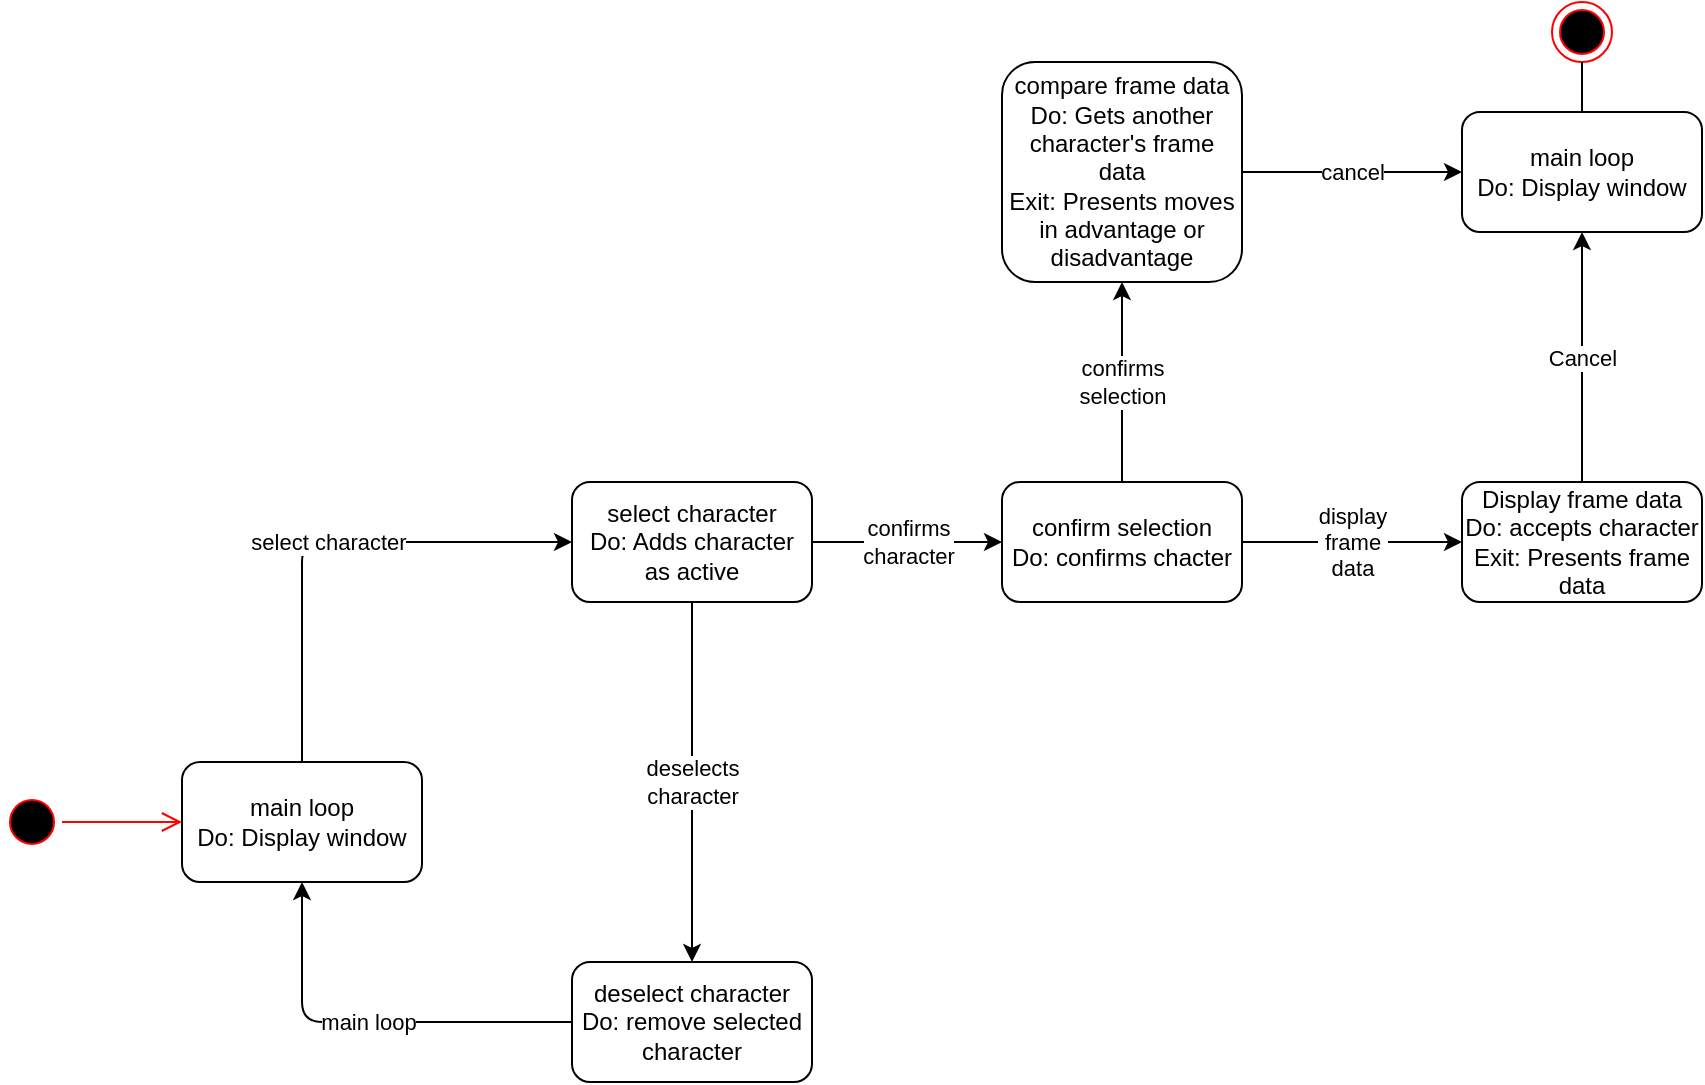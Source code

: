 <mxfile version="14.4.4" type="github">
  <diagram id="p1HwpaPiURgq5xcNBtSN" name="Page-1">
    <mxGraphModel dx="2048" dy="1127" grid="1" gridSize="10" guides="1" tooltips="1" connect="1" arrows="1" fold="1" page="1" pageScale="1" pageWidth="850" pageHeight="1100" math="0" shadow="0">
      <root>
        <mxCell id="0" />
        <mxCell id="1" parent="0" />
        <mxCell id="B3SrxPSJUMrCuxgA74LO-1" value="&lt;div&gt;main loop&lt;/div&gt;&lt;div&gt;Do: Display window&lt;br&gt;&lt;/div&gt;" style="rounded=1;whiteSpace=wrap;html=1;" parent="1" vertex="1">
          <mxGeometry x="110" y="520" width="120" height="60" as="geometry" />
        </mxCell>
        <mxCell id="B3SrxPSJUMrCuxgA74LO-6" value="" style="ellipse;html=1;shape=startState;fillColor=#000000;strokeColor=#ff0000;" parent="1" vertex="1">
          <mxGeometry x="20" y="535" width="30" height="30" as="geometry" />
        </mxCell>
        <mxCell id="B3SrxPSJUMrCuxgA74LO-7" value="" style="edgeStyle=orthogonalEdgeStyle;html=1;verticalAlign=bottom;endArrow=open;endSize=8;strokeColor=#ff0000;" parent="1" source="B3SrxPSJUMrCuxgA74LO-6" edge="1">
          <mxGeometry relative="1" as="geometry">
            <mxPoint x="110" y="550" as="targetPoint" />
          </mxGeometry>
        </mxCell>
        <mxCell id="B3SrxPSJUMrCuxgA74LO-8" value="&lt;div&gt;select character&lt;/div&gt;&lt;div&gt;Do: Adds character as active&lt;br&gt;&lt;/div&gt;" style="rounded=1;whiteSpace=wrap;html=1;" parent="1" vertex="1">
          <mxGeometry x="305" y="380" width="120" height="60" as="geometry" />
        </mxCell>
        <mxCell id="B3SrxPSJUMrCuxgA74LO-9" value="&lt;div&gt;deselect character&lt;/div&gt;&lt;div&gt;Do: remove selected character&lt;br&gt;&lt;/div&gt;" style="rounded=1;whiteSpace=wrap;html=1;" parent="1" vertex="1">
          <mxGeometry x="305" y="620" width="120" height="60" as="geometry" />
        </mxCell>
        <mxCell id="B3SrxPSJUMrCuxgA74LO-10" value="&lt;div&gt;compare frame data&lt;/div&gt;&lt;div&gt;Do: Gets another character&#39;s frame data&lt;/div&gt;&lt;div&gt;Exit: Presents moves in advantage or disadvantage&lt;br&gt;&lt;/div&gt;" style="rounded=1;whiteSpace=wrap;html=1;" parent="1" vertex="1">
          <mxGeometry x="520" y="170" width="120" height="110" as="geometry" />
        </mxCell>
        <mxCell id="B3SrxPSJUMrCuxgA74LO-14" value="&lt;div&gt;confirm selection&lt;/div&gt;&lt;div&gt;Do: confirms chacter&lt;br&gt;&lt;/div&gt;" style="rounded=1;whiteSpace=wrap;html=1;" parent="1" vertex="1">
          <mxGeometry x="520" y="380" width="120" height="60" as="geometry" />
        </mxCell>
        <mxCell id="B3SrxPSJUMrCuxgA74LO-16" value="&lt;div&gt;main loop&lt;/div&gt;&lt;div&gt;Do: Display window&lt;br&gt;&lt;/div&gt;" style="rounded=1;whiteSpace=wrap;html=1;" parent="1" vertex="1">
          <mxGeometry x="750" y="195" width="120" height="60" as="geometry" />
        </mxCell>
        <mxCell id="B3SrxPSJUMrCuxgA74LO-17" value="&lt;div&gt;Display frame data&lt;/div&gt;&lt;div&gt;Do: accepts character&lt;/div&gt;&lt;div&gt;Exit: Presents frame data&lt;br&gt;&lt;/div&gt;" style="rounded=1;whiteSpace=wrap;html=1;" parent="1" vertex="1">
          <mxGeometry x="750" y="380" width="120" height="60" as="geometry" />
        </mxCell>
        <mxCell id="B3SrxPSJUMrCuxgA74LO-18" value="" style="endArrow=classic;html=1;exitX=0.5;exitY=0;exitDx=0;exitDy=0;entryX=0;entryY=0.5;entryDx=0;entryDy=0;" parent="1" source="B3SrxPSJUMrCuxgA74LO-1" target="B3SrxPSJUMrCuxgA74LO-8" edge="1">
          <mxGeometry relative="1" as="geometry">
            <mxPoint x="150" y="400" as="sourcePoint" />
            <mxPoint x="250" y="400" as="targetPoint" />
            <Array as="points">
              <mxPoint x="170" y="410" />
            </Array>
          </mxGeometry>
        </mxCell>
        <mxCell id="B3SrxPSJUMrCuxgA74LO-19" value="select character" style="edgeLabel;resizable=0;html=1;align=center;verticalAlign=middle;" parent="B3SrxPSJUMrCuxgA74LO-18" connectable="0" vertex="1">
          <mxGeometry relative="1" as="geometry" />
        </mxCell>
        <mxCell id="B3SrxPSJUMrCuxgA74LO-20" value="" style="endArrow=classic;html=1;exitX=0;exitY=0.5;exitDx=0;exitDy=0;entryX=0.5;entryY=1;entryDx=0;entryDy=0;" parent="1" source="B3SrxPSJUMrCuxgA74LO-9" target="B3SrxPSJUMrCuxgA74LO-1" edge="1">
          <mxGeometry relative="1" as="geometry">
            <mxPoint x="340" y="570" as="sourcePoint" />
            <mxPoint x="440" y="570" as="targetPoint" />
            <Array as="points">
              <mxPoint x="170" y="650" />
            </Array>
          </mxGeometry>
        </mxCell>
        <mxCell id="B3SrxPSJUMrCuxgA74LO-21" value="main loop" style="edgeLabel;resizable=0;html=1;align=center;verticalAlign=middle;" parent="B3SrxPSJUMrCuxgA74LO-20" connectable="0" vertex="1">
          <mxGeometry relative="1" as="geometry" />
        </mxCell>
        <mxCell id="B3SrxPSJUMrCuxgA74LO-26" value="" style="endArrow=classic;html=1;exitX=1;exitY=0.5;exitDx=0;exitDy=0;entryX=0;entryY=0.5;entryDx=0;entryDy=0;" parent="1" source="B3SrxPSJUMrCuxgA74LO-8" target="B3SrxPSJUMrCuxgA74LO-14" edge="1">
          <mxGeometry relative="1" as="geometry">
            <mxPoint x="340" y="570" as="sourcePoint" />
            <mxPoint x="440" y="570" as="targetPoint" />
          </mxGeometry>
        </mxCell>
        <mxCell id="B3SrxPSJUMrCuxgA74LO-27" value="&lt;div&gt;confirms&lt;/div&gt;&lt;div&gt;character&lt;br&gt;&lt;/div&gt;" style="edgeLabel;resizable=0;html=1;align=center;verticalAlign=middle;" parent="B3SrxPSJUMrCuxgA74LO-26" connectable="0" vertex="1">
          <mxGeometry relative="1" as="geometry" />
        </mxCell>
        <mxCell id="B3SrxPSJUMrCuxgA74LO-28" value="" style="endArrow=classic;html=1;exitX=0.5;exitY=1;exitDx=0;exitDy=0;entryX=0.5;entryY=0;entryDx=0;entryDy=0;" parent="1" source="B3SrxPSJUMrCuxgA74LO-8" target="B3SrxPSJUMrCuxgA74LO-9" edge="1">
          <mxGeometry relative="1" as="geometry">
            <mxPoint x="420" y="570" as="sourcePoint" />
            <mxPoint x="520" y="570" as="targetPoint" />
          </mxGeometry>
        </mxCell>
        <mxCell id="B3SrxPSJUMrCuxgA74LO-29" value="&lt;div&gt;deselects&lt;/div&gt;&lt;div&gt;character&lt;br&gt;&lt;/div&gt;" style="edgeLabel;resizable=0;html=1;align=center;verticalAlign=middle;" parent="B3SrxPSJUMrCuxgA74LO-28" connectable="0" vertex="1">
          <mxGeometry relative="1" as="geometry" />
        </mxCell>
        <mxCell id="B3SrxPSJUMrCuxgA74LO-30" value="" style="endArrow=classic;html=1;exitX=1;exitY=0.5;exitDx=0;exitDy=0;entryX=0;entryY=0.5;entryDx=0;entryDy=0;" parent="1" source="B3SrxPSJUMrCuxgA74LO-14" target="B3SrxPSJUMrCuxgA74LO-17" edge="1">
          <mxGeometry relative="1" as="geometry">
            <mxPoint x="640" y="600" as="sourcePoint" />
            <mxPoint x="740" y="600" as="targetPoint" />
          </mxGeometry>
        </mxCell>
        <mxCell id="B3SrxPSJUMrCuxgA74LO-31" value="&lt;div&gt;display&lt;/div&gt;&lt;div&gt;frame&lt;/div&gt;&lt;div&gt;data&lt;br&gt;&lt;/div&gt;" style="edgeLabel;resizable=0;html=1;align=center;verticalAlign=middle;" parent="B3SrxPSJUMrCuxgA74LO-30" connectable="0" vertex="1">
          <mxGeometry relative="1" as="geometry" />
        </mxCell>
        <mxCell id="B3SrxPSJUMrCuxgA74LO-32" value="" style="endArrow=classic;html=1;exitX=1;exitY=0.5;exitDx=0;exitDy=0;entryX=0;entryY=0.5;entryDx=0;entryDy=0;" parent="1" source="B3SrxPSJUMrCuxgA74LO-10" target="B3SrxPSJUMrCuxgA74LO-16" edge="1">
          <mxGeometry relative="1" as="geometry">
            <mxPoint x="650" y="250" as="sourcePoint" />
            <mxPoint x="750" y="250" as="targetPoint" />
          </mxGeometry>
        </mxCell>
        <mxCell id="B3SrxPSJUMrCuxgA74LO-33" value="cancel" style="edgeLabel;resizable=0;html=1;align=center;verticalAlign=middle;" parent="B3SrxPSJUMrCuxgA74LO-32" connectable="0" vertex="1">
          <mxGeometry relative="1" as="geometry" />
        </mxCell>
        <mxCell id="B3SrxPSJUMrCuxgA74LO-34" value="" style="endArrow=classic;html=1;exitX=0.5;exitY=0;exitDx=0;exitDy=0;entryX=0.5;entryY=1;entryDx=0;entryDy=0;" parent="1" source="B3SrxPSJUMrCuxgA74LO-17" target="B3SrxPSJUMrCuxgA74LO-16" edge="1">
          <mxGeometry relative="1" as="geometry">
            <mxPoint x="700" y="570" as="sourcePoint" />
            <mxPoint x="800" y="570" as="targetPoint" />
          </mxGeometry>
        </mxCell>
        <mxCell id="B3SrxPSJUMrCuxgA74LO-35" value="Cancel" style="edgeLabel;resizable=0;html=1;align=center;verticalAlign=middle;" parent="B3SrxPSJUMrCuxgA74LO-34" connectable="0" vertex="1">
          <mxGeometry relative="1" as="geometry" />
        </mxCell>
        <mxCell id="IelnZsjYayjggmjXbFXl-1" value="" style="endArrow=classic;html=1;exitX=0.5;exitY=0;exitDx=0;exitDy=0;entryX=0.5;entryY=1;entryDx=0;entryDy=0;" edge="1" parent="1" source="B3SrxPSJUMrCuxgA74LO-14" target="B3SrxPSJUMrCuxgA74LO-10">
          <mxGeometry relative="1" as="geometry">
            <mxPoint x="800" y="570" as="sourcePoint" />
            <mxPoint x="900" y="570" as="targetPoint" />
          </mxGeometry>
        </mxCell>
        <mxCell id="IelnZsjYayjggmjXbFXl-2" value="&lt;div&gt;confirms&lt;/div&gt;&lt;div&gt;selection&lt;/div&gt;" style="edgeLabel;resizable=0;html=1;align=center;verticalAlign=middle;" connectable="0" vertex="1" parent="IelnZsjYayjggmjXbFXl-1">
          <mxGeometry relative="1" as="geometry" />
        </mxCell>
        <mxCell id="IelnZsjYayjggmjXbFXl-3" value="" style="ellipse;html=1;shape=endState;fillColor=#000000;strokeColor=#ff0000;" vertex="1" parent="1">
          <mxGeometry x="795" y="140" width="30" height="30" as="geometry" />
        </mxCell>
        <mxCell id="IelnZsjYayjggmjXbFXl-4" value="" style="endArrow=none;html=1;entryX=0.5;entryY=0;entryDx=0;entryDy=0;exitX=0.5;exitY=1;exitDx=0;exitDy=0;" edge="1" parent="1" source="IelnZsjYayjggmjXbFXl-3" target="B3SrxPSJUMrCuxgA74LO-16">
          <mxGeometry width="50" height="50" relative="1" as="geometry">
            <mxPoint x="820" y="600" as="sourcePoint" />
            <mxPoint x="870" y="550" as="targetPoint" />
          </mxGeometry>
        </mxCell>
      </root>
    </mxGraphModel>
  </diagram>
</mxfile>
